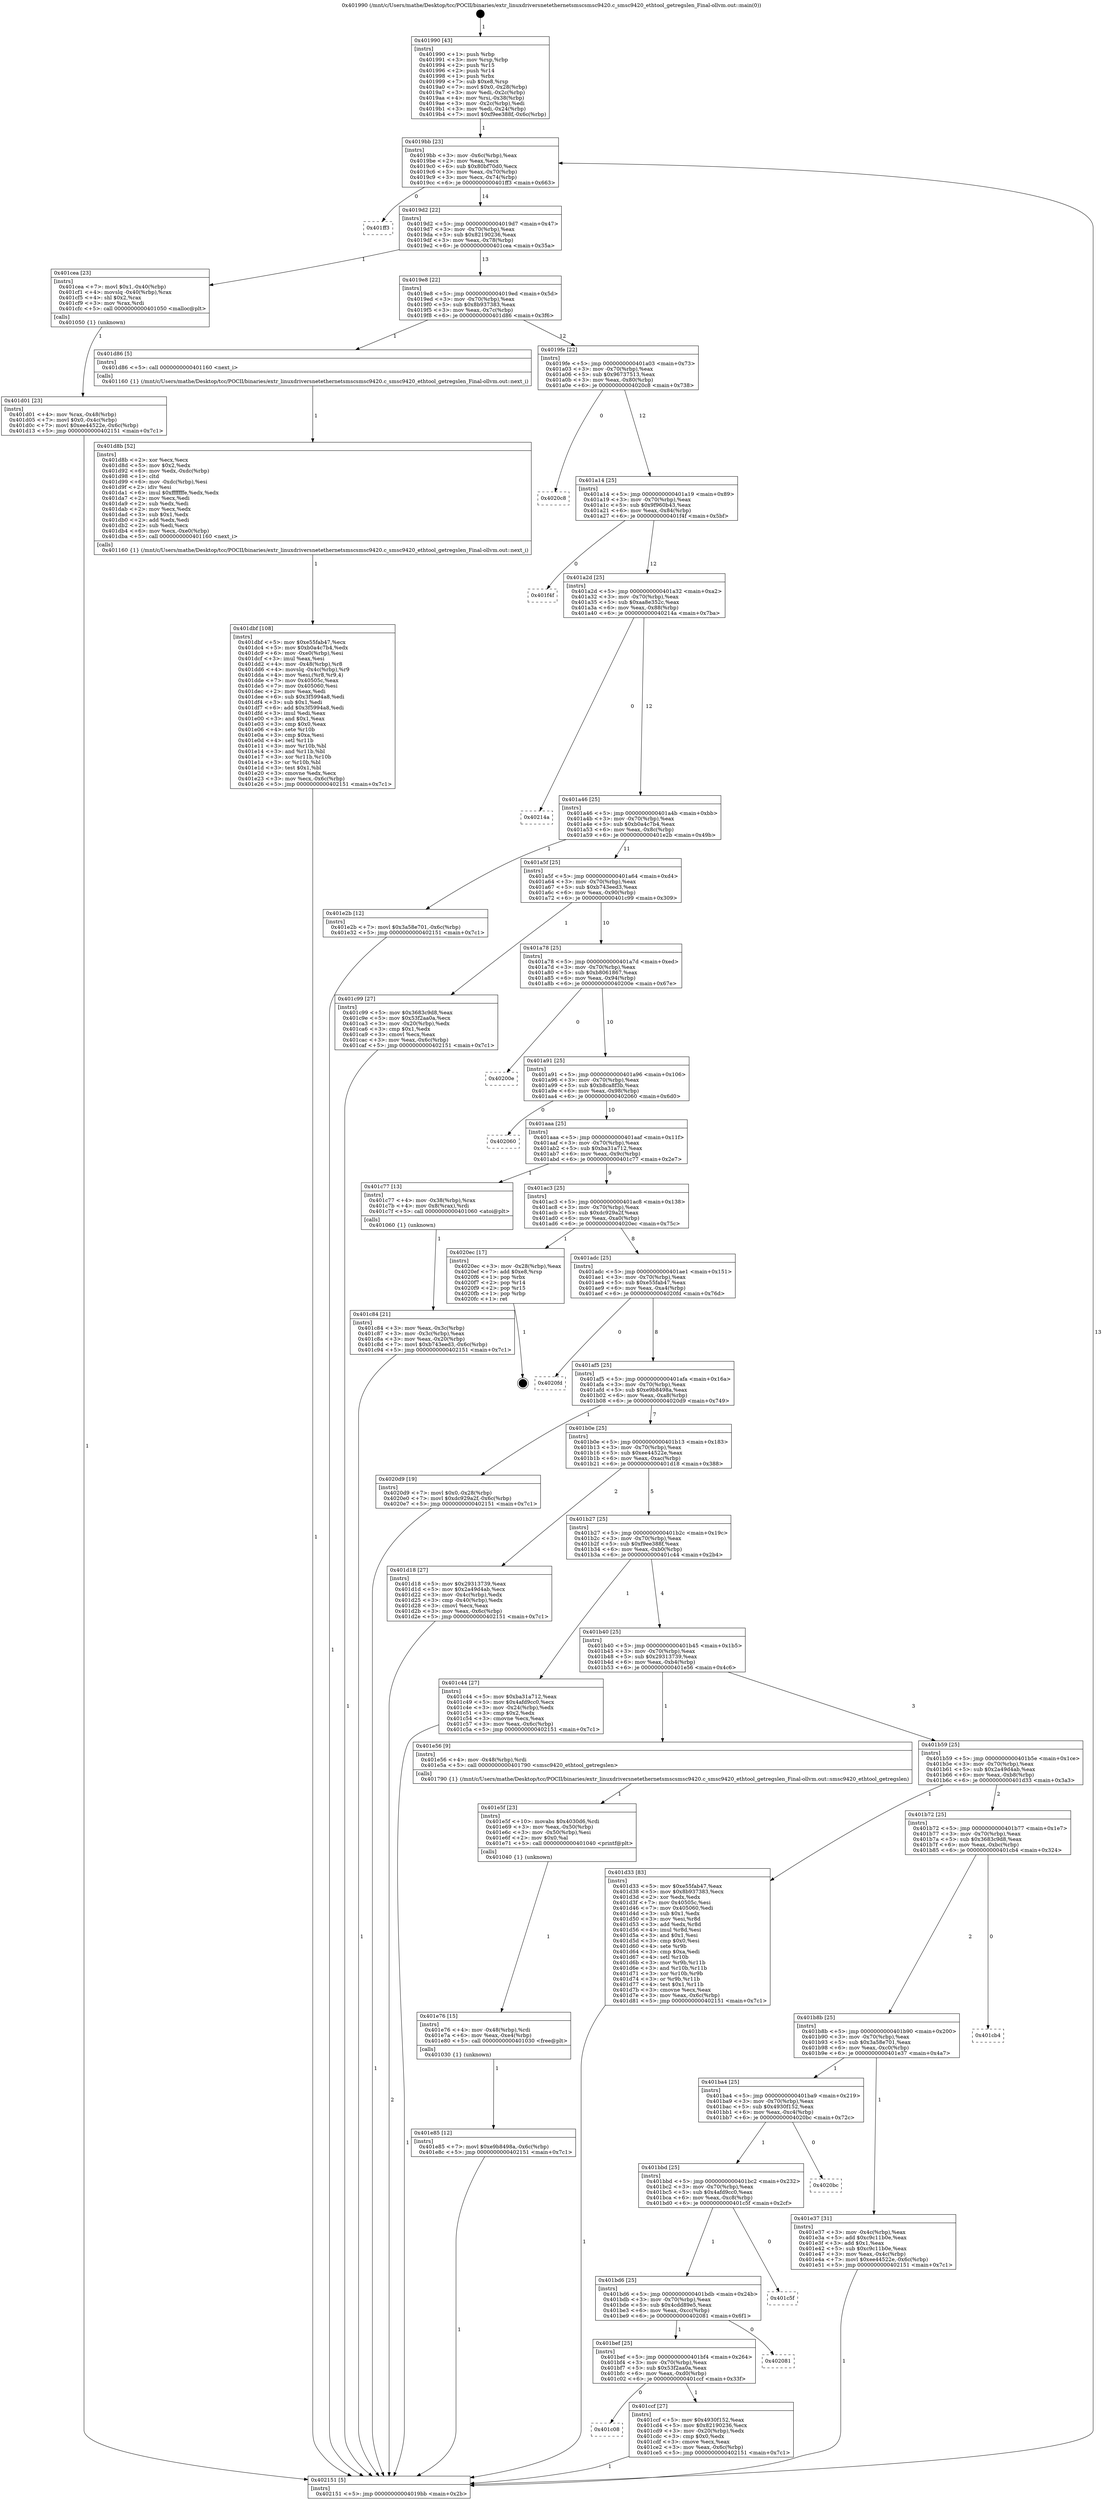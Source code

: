 digraph "0x401990" {
  label = "0x401990 (/mnt/c/Users/mathe/Desktop/tcc/POCII/binaries/extr_linuxdriversnetethernetsmscsmsc9420.c_smsc9420_ethtool_getregslen_Final-ollvm.out::main(0))"
  labelloc = "t"
  node[shape=record]

  Entry [label="",width=0.3,height=0.3,shape=circle,fillcolor=black,style=filled]
  "0x4019bb" [label="{
     0x4019bb [23]\l
     | [instrs]\l
     &nbsp;&nbsp;0x4019bb \<+3\>: mov -0x6c(%rbp),%eax\l
     &nbsp;&nbsp;0x4019be \<+2\>: mov %eax,%ecx\l
     &nbsp;&nbsp;0x4019c0 \<+6\>: sub $0x80bf70d0,%ecx\l
     &nbsp;&nbsp;0x4019c6 \<+3\>: mov %eax,-0x70(%rbp)\l
     &nbsp;&nbsp;0x4019c9 \<+3\>: mov %ecx,-0x74(%rbp)\l
     &nbsp;&nbsp;0x4019cc \<+6\>: je 0000000000401ff3 \<main+0x663\>\l
  }"]
  "0x401ff3" [label="{
     0x401ff3\l
  }", style=dashed]
  "0x4019d2" [label="{
     0x4019d2 [22]\l
     | [instrs]\l
     &nbsp;&nbsp;0x4019d2 \<+5\>: jmp 00000000004019d7 \<main+0x47\>\l
     &nbsp;&nbsp;0x4019d7 \<+3\>: mov -0x70(%rbp),%eax\l
     &nbsp;&nbsp;0x4019da \<+5\>: sub $0x82190236,%eax\l
     &nbsp;&nbsp;0x4019df \<+3\>: mov %eax,-0x78(%rbp)\l
     &nbsp;&nbsp;0x4019e2 \<+6\>: je 0000000000401cea \<main+0x35a\>\l
  }"]
  Exit [label="",width=0.3,height=0.3,shape=circle,fillcolor=black,style=filled,peripheries=2]
  "0x401cea" [label="{
     0x401cea [23]\l
     | [instrs]\l
     &nbsp;&nbsp;0x401cea \<+7\>: movl $0x1,-0x40(%rbp)\l
     &nbsp;&nbsp;0x401cf1 \<+4\>: movslq -0x40(%rbp),%rax\l
     &nbsp;&nbsp;0x401cf5 \<+4\>: shl $0x2,%rax\l
     &nbsp;&nbsp;0x401cf9 \<+3\>: mov %rax,%rdi\l
     &nbsp;&nbsp;0x401cfc \<+5\>: call 0000000000401050 \<malloc@plt\>\l
     | [calls]\l
     &nbsp;&nbsp;0x401050 \{1\} (unknown)\l
  }"]
  "0x4019e8" [label="{
     0x4019e8 [22]\l
     | [instrs]\l
     &nbsp;&nbsp;0x4019e8 \<+5\>: jmp 00000000004019ed \<main+0x5d\>\l
     &nbsp;&nbsp;0x4019ed \<+3\>: mov -0x70(%rbp),%eax\l
     &nbsp;&nbsp;0x4019f0 \<+5\>: sub $0x8b937383,%eax\l
     &nbsp;&nbsp;0x4019f5 \<+3\>: mov %eax,-0x7c(%rbp)\l
     &nbsp;&nbsp;0x4019f8 \<+6\>: je 0000000000401d86 \<main+0x3f6\>\l
  }"]
  "0x401e85" [label="{
     0x401e85 [12]\l
     | [instrs]\l
     &nbsp;&nbsp;0x401e85 \<+7\>: movl $0xe9b8498a,-0x6c(%rbp)\l
     &nbsp;&nbsp;0x401e8c \<+5\>: jmp 0000000000402151 \<main+0x7c1\>\l
  }"]
  "0x401d86" [label="{
     0x401d86 [5]\l
     | [instrs]\l
     &nbsp;&nbsp;0x401d86 \<+5\>: call 0000000000401160 \<next_i\>\l
     | [calls]\l
     &nbsp;&nbsp;0x401160 \{1\} (/mnt/c/Users/mathe/Desktop/tcc/POCII/binaries/extr_linuxdriversnetethernetsmscsmsc9420.c_smsc9420_ethtool_getregslen_Final-ollvm.out::next_i)\l
  }"]
  "0x4019fe" [label="{
     0x4019fe [22]\l
     | [instrs]\l
     &nbsp;&nbsp;0x4019fe \<+5\>: jmp 0000000000401a03 \<main+0x73\>\l
     &nbsp;&nbsp;0x401a03 \<+3\>: mov -0x70(%rbp),%eax\l
     &nbsp;&nbsp;0x401a06 \<+5\>: sub $0x96737513,%eax\l
     &nbsp;&nbsp;0x401a0b \<+3\>: mov %eax,-0x80(%rbp)\l
     &nbsp;&nbsp;0x401a0e \<+6\>: je 00000000004020c8 \<main+0x738\>\l
  }"]
  "0x401e76" [label="{
     0x401e76 [15]\l
     | [instrs]\l
     &nbsp;&nbsp;0x401e76 \<+4\>: mov -0x48(%rbp),%rdi\l
     &nbsp;&nbsp;0x401e7a \<+6\>: mov %eax,-0xe4(%rbp)\l
     &nbsp;&nbsp;0x401e80 \<+5\>: call 0000000000401030 \<free@plt\>\l
     | [calls]\l
     &nbsp;&nbsp;0x401030 \{1\} (unknown)\l
  }"]
  "0x4020c8" [label="{
     0x4020c8\l
  }", style=dashed]
  "0x401a14" [label="{
     0x401a14 [25]\l
     | [instrs]\l
     &nbsp;&nbsp;0x401a14 \<+5\>: jmp 0000000000401a19 \<main+0x89\>\l
     &nbsp;&nbsp;0x401a19 \<+3\>: mov -0x70(%rbp),%eax\l
     &nbsp;&nbsp;0x401a1c \<+5\>: sub $0x9f960b43,%eax\l
     &nbsp;&nbsp;0x401a21 \<+6\>: mov %eax,-0x84(%rbp)\l
     &nbsp;&nbsp;0x401a27 \<+6\>: je 0000000000401f4f \<main+0x5bf\>\l
  }"]
  "0x401e5f" [label="{
     0x401e5f [23]\l
     | [instrs]\l
     &nbsp;&nbsp;0x401e5f \<+10\>: movabs $0x4030d6,%rdi\l
     &nbsp;&nbsp;0x401e69 \<+3\>: mov %eax,-0x50(%rbp)\l
     &nbsp;&nbsp;0x401e6c \<+3\>: mov -0x50(%rbp),%esi\l
     &nbsp;&nbsp;0x401e6f \<+2\>: mov $0x0,%al\l
     &nbsp;&nbsp;0x401e71 \<+5\>: call 0000000000401040 \<printf@plt\>\l
     | [calls]\l
     &nbsp;&nbsp;0x401040 \{1\} (unknown)\l
  }"]
  "0x401f4f" [label="{
     0x401f4f\l
  }", style=dashed]
  "0x401a2d" [label="{
     0x401a2d [25]\l
     | [instrs]\l
     &nbsp;&nbsp;0x401a2d \<+5\>: jmp 0000000000401a32 \<main+0xa2\>\l
     &nbsp;&nbsp;0x401a32 \<+3\>: mov -0x70(%rbp),%eax\l
     &nbsp;&nbsp;0x401a35 \<+5\>: sub $0xaa8e352c,%eax\l
     &nbsp;&nbsp;0x401a3a \<+6\>: mov %eax,-0x88(%rbp)\l
     &nbsp;&nbsp;0x401a40 \<+6\>: je 000000000040214a \<main+0x7ba\>\l
  }"]
  "0x401dbf" [label="{
     0x401dbf [108]\l
     | [instrs]\l
     &nbsp;&nbsp;0x401dbf \<+5\>: mov $0xe55fab47,%ecx\l
     &nbsp;&nbsp;0x401dc4 \<+5\>: mov $0xb0a4c7b4,%edx\l
     &nbsp;&nbsp;0x401dc9 \<+6\>: mov -0xe0(%rbp),%esi\l
     &nbsp;&nbsp;0x401dcf \<+3\>: imul %eax,%esi\l
     &nbsp;&nbsp;0x401dd2 \<+4\>: mov -0x48(%rbp),%r8\l
     &nbsp;&nbsp;0x401dd6 \<+4\>: movslq -0x4c(%rbp),%r9\l
     &nbsp;&nbsp;0x401dda \<+4\>: mov %esi,(%r8,%r9,4)\l
     &nbsp;&nbsp;0x401dde \<+7\>: mov 0x40505c,%eax\l
     &nbsp;&nbsp;0x401de5 \<+7\>: mov 0x405060,%esi\l
     &nbsp;&nbsp;0x401dec \<+2\>: mov %eax,%edi\l
     &nbsp;&nbsp;0x401dee \<+6\>: sub $0x3f5994a8,%edi\l
     &nbsp;&nbsp;0x401df4 \<+3\>: sub $0x1,%edi\l
     &nbsp;&nbsp;0x401df7 \<+6\>: add $0x3f5994a8,%edi\l
     &nbsp;&nbsp;0x401dfd \<+3\>: imul %edi,%eax\l
     &nbsp;&nbsp;0x401e00 \<+3\>: and $0x1,%eax\l
     &nbsp;&nbsp;0x401e03 \<+3\>: cmp $0x0,%eax\l
     &nbsp;&nbsp;0x401e06 \<+4\>: sete %r10b\l
     &nbsp;&nbsp;0x401e0a \<+3\>: cmp $0xa,%esi\l
     &nbsp;&nbsp;0x401e0d \<+4\>: setl %r11b\l
     &nbsp;&nbsp;0x401e11 \<+3\>: mov %r10b,%bl\l
     &nbsp;&nbsp;0x401e14 \<+3\>: and %r11b,%bl\l
     &nbsp;&nbsp;0x401e17 \<+3\>: xor %r11b,%r10b\l
     &nbsp;&nbsp;0x401e1a \<+3\>: or %r10b,%bl\l
     &nbsp;&nbsp;0x401e1d \<+3\>: test $0x1,%bl\l
     &nbsp;&nbsp;0x401e20 \<+3\>: cmovne %edx,%ecx\l
     &nbsp;&nbsp;0x401e23 \<+3\>: mov %ecx,-0x6c(%rbp)\l
     &nbsp;&nbsp;0x401e26 \<+5\>: jmp 0000000000402151 \<main+0x7c1\>\l
  }"]
  "0x40214a" [label="{
     0x40214a\l
  }", style=dashed]
  "0x401a46" [label="{
     0x401a46 [25]\l
     | [instrs]\l
     &nbsp;&nbsp;0x401a46 \<+5\>: jmp 0000000000401a4b \<main+0xbb\>\l
     &nbsp;&nbsp;0x401a4b \<+3\>: mov -0x70(%rbp),%eax\l
     &nbsp;&nbsp;0x401a4e \<+5\>: sub $0xb0a4c7b4,%eax\l
     &nbsp;&nbsp;0x401a53 \<+6\>: mov %eax,-0x8c(%rbp)\l
     &nbsp;&nbsp;0x401a59 \<+6\>: je 0000000000401e2b \<main+0x49b\>\l
  }"]
  "0x401d8b" [label="{
     0x401d8b [52]\l
     | [instrs]\l
     &nbsp;&nbsp;0x401d8b \<+2\>: xor %ecx,%ecx\l
     &nbsp;&nbsp;0x401d8d \<+5\>: mov $0x2,%edx\l
     &nbsp;&nbsp;0x401d92 \<+6\>: mov %edx,-0xdc(%rbp)\l
     &nbsp;&nbsp;0x401d98 \<+1\>: cltd\l
     &nbsp;&nbsp;0x401d99 \<+6\>: mov -0xdc(%rbp),%esi\l
     &nbsp;&nbsp;0x401d9f \<+2\>: idiv %esi\l
     &nbsp;&nbsp;0x401da1 \<+6\>: imul $0xfffffffe,%edx,%edx\l
     &nbsp;&nbsp;0x401da7 \<+2\>: mov %ecx,%edi\l
     &nbsp;&nbsp;0x401da9 \<+2\>: sub %edx,%edi\l
     &nbsp;&nbsp;0x401dab \<+2\>: mov %ecx,%edx\l
     &nbsp;&nbsp;0x401dad \<+3\>: sub $0x1,%edx\l
     &nbsp;&nbsp;0x401db0 \<+2\>: add %edx,%edi\l
     &nbsp;&nbsp;0x401db2 \<+2\>: sub %edi,%ecx\l
     &nbsp;&nbsp;0x401db4 \<+6\>: mov %ecx,-0xe0(%rbp)\l
     &nbsp;&nbsp;0x401dba \<+5\>: call 0000000000401160 \<next_i\>\l
     | [calls]\l
     &nbsp;&nbsp;0x401160 \{1\} (/mnt/c/Users/mathe/Desktop/tcc/POCII/binaries/extr_linuxdriversnetethernetsmscsmsc9420.c_smsc9420_ethtool_getregslen_Final-ollvm.out::next_i)\l
  }"]
  "0x401e2b" [label="{
     0x401e2b [12]\l
     | [instrs]\l
     &nbsp;&nbsp;0x401e2b \<+7\>: movl $0x3a58e701,-0x6c(%rbp)\l
     &nbsp;&nbsp;0x401e32 \<+5\>: jmp 0000000000402151 \<main+0x7c1\>\l
  }"]
  "0x401a5f" [label="{
     0x401a5f [25]\l
     | [instrs]\l
     &nbsp;&nbsp;0x401a5f \<+5\>: jmp 0000000000401a64 \<main+0xd4\>\l
     &nbsp;&nbsp;0x401a64 \<+3\>: mov -0x70(%rbp),%eax\l
     &nbsp;&nbsp;0x401a67 \<+5\>: sub $0xb743eed3,%eax\l
     &nbsp;&nbsp;0x401a6c \<+6\>: mov %eax,-0x90(%rbp)\l
     &nbsp;&nbsp;0x401a72 \<+6\>: je 0000000000401c99 \<main+0x309\>\l
  }"]
  "0x401d01" [label="{
     0x401d01 [23]\l
     | [instrs]\l
     &nbsp;&nbsp;0x401d01 \<+4\>: mov %rax,-0x48(%rbp)\l
     &nbsp;&nbsp;0x401d05 \<+7\>: movl $0x0,-0x4c(%rbp)\l
     &nbsp;&nbsp;0x401d0c \<+7\>: movl $0xee44522e,-0x6c(%rbp)\l
     &nbsp;&nbsp;0x401d13 \<+5\>: jmp 0000000000402151 \<main+0x7c1\>\l
  }"]
  "0x401c99" [label="{
     0x401c99 [27]\l
     | [instrs]\l
     &nbsp;&nbsp;0x401c99 \<+5\>: mov $0x3683c9d8,%eax\l
     &nbsp;&nbsp;0x401c9e \<+5\>: mov $0x53f2aa0a,%ecx\l
     &nbsp;&nbsp;0x401ca3 \<+3\>: mov -0x20(%rbp),%edx\l
     &nbsp;&nbsp;0x401ca6 \<+3\>: cmp $0x1,%edx\l
     &nbsp;&nbsp;0x401ca9 \<+3\>: cmovl %ecx,%eax\l
     &nbsp;&nbsp;0x401cac \<+3\>: mov %eax,-0x6c(%rbp)\l
     &nbsp;&nbsp;0x401caf \<+5\>: jmp 0000000000402151 \<main+0x7c1\>\l
  }"]
  "0x401a78" [label="{
     0x401a78 [25]\l
     | [instrs]\l
     &nbsp;&nbsp;0x401a78 \<+5\>: jmp 0000000000401a7d \<main+0xed\>\l
     &nbsp;&nbsp;0x401a7d \<+3\>: mov -0x70(%rbp),%eax\l
     &nbsp;&nbsp;0x401a80 \<+5\>: sub $0xb8061867,%eax\l
     &nbsp;&nbsp;0x401a85 \<+6\>: mov %eax,-0x94(%rbp)\l
     &nbsp;&nbsp;0x401a8b \<+6\>: je 000000000040200e \<main+0x67e\>\l
  }"]
  "0x401c08" [label="{
     0x401c08\l
  }", style=dashed]
  "0x40200e" [label="{
     0x40200e\l
  }", style=dashed]
  "0x401a91" [label="{
     0x401a91 [25]\l
     | [instrs]\l
     &nbsp;&nbsp;0x401a91 \<+5\>: jmp 0000000000401a96 \<main+0x106\>\l
     &nbsp;&nbsp;0x401a96 \<+3\>: mov -0x70(%rbp),%eax\l
     &nbsp;&nbsp;0x401a99 \<+5\>: sub $0xb8ca8f3b,%eax\l
     &nbsp;&nbsp;0x401a9e \<+6\>: mov %eax,-0x98(%rbp)\l
     &nbsp;&nbsp;0x401aa4 \<+6\>: je 0000000000402060 \<main+0x6d0\>\l
  }"]
  "0x401ccf" [label="{
     0x401ccf [27]\l
     | [instrs]\l
     &nbsp;&nbsp;0x401ccf \<+5\>: mov $0x4930f152,%eax\l
     &nbsp;&nbsp;0x401cd4 \<+5\>: mov $0x82190236,%ecx\l
     &nbsp;&nbsp;0x401cd9 \<+3\>: mov -0x20(%rbp),%edx\l
     &nbsp;&nbsp;0x401cdc \<+3\>: cmp $0x0,%edx\l
     &nbsp;&nbsp;0x401cdf \<+3\>: cmove %ecx,%eax\l
     &nbsp;&nbsp;0x401ce2 \<+3\>: mov %eax,-0x6c(%rbp)\l
     &nbsp;&nbsp;0x401ce5 \<+5\>: jmp 0000000000402151 \<main+0x7c1\>\l
  }"]
  "0x402060" [label="{
     0x402060\l
  }", style=dashed]
  "0x401aaa" [label="{
     0x401aaa [25]\l
     | [instrs]\l
     &nbsp;&nbsp;0x401aaa \<+5\>: jmp 0000000000401aaf \<main+0x11f\>\l
     &nbsp;&nbsp;0x401aaf \<+3\>: mov -0x70(%rbp),%eax\l
     &nbsp;&nbsp;0x401ab2 \<+5\>: sub $0xba31a712,%eax\l
     &nbsp;&nbsp;0x401ab7 \<+6\>: mov %eax,-0x9c(%rbp)\l
     &nbsp;&nbsp;0x401abd \<+6\>: je 0000000000401c77 \<main+0x2e7\>\l
  }"]
  "0x401bef" [label="{
     0x401bef [25]\l
     | [instrs]\l
     &nbsp;&nbsp;0x401bef \<+5\>: jmp 0000000000401bf4 \<main+0x264\>\l
     &nbsp;&nbsp;0x401bf4 \<+3\>: mov -0x70(%rbp),%eax\l
     &nbsp;&nbsp;0x401bf7 \<+5\>: sub $0x53f2aa0a,%eax\l
     &nbsp;&nbsp;0x401bfc \<+6\>: mov %eax,-0xd0(%rbp)\l
     &nbsp;&nbsp;0x401c02 \<+6\>: je 0000000000401ccf \<main+0x33f\>\l
  }"]
  "0x401c77" [label="{
     0x401c77 [13]\l
     | [instrs]\l
     &nbsp;&nbsp;0x401c77 \<+4\>: mov -0x38(%rbp),%rax\l
     &nbsp;&nbsp;0x401c7b \<+4\>: mov 0x8(%rax),%rdi\l
     &nbsp;&nbsp;0x401c7f \<+5\>: call 0000000000401060 \<atoi@plt\>\l
     | [calls]\l
     &nbsp;&nbsp;0x401060 \{1\} (unknown)\l
  }"]
  "0x401ac3" [label="{
     0x401ac3 [25]\l
     | [instrs]\l
     &nbsp;&nbsp;0x401ac3 \<+5\>: jmp 0000000000401ac8 \<main+0x138\>\l
     &nbsp;&nbsp;0x401ac8 \<+3\>: mov -0x70(%rbp),%eax\l
     &nbsp;&nbsp;0x401acb \<+5\>: sub $0xdc929a2f,%eax\l
     &nbsp;&nbsp;0x401ad0 \<+6\>: mov %eax,-0xa0(%rbp)\l
     &nbsp;&nbsp;0x401ad6 \<+6\>: je 00000000004020ec \<main+0x75c\>\l
  }"]
  "0x402081" [label="{
     0x402081\l
  }", style=dashed]
  "0x4020ec" [label="{
     0x4020ec [17]\l
     | [instrs]\l
     &nbsp;&nbsp;0x4020ec \<+3\>: mov -0x28(%rbp),%eax\l
     &nbsp;&nbsp;0x4020ef \<+7\>: add $0xe8,%rsp\l
     &nbsp;&nbsp;0x4020f6 \<+1\>: pop %rbx\l
     &nbsp;&nbsp;0x4020f7 \<+2\>: pop %r14\l
     &nbsp;&nbsp;0x4020f9 \<+2\>: pop %r15\l
     &nbsp;&nbsp;0x4020fb \<+1\>: pop %rbp\l
     &nbsp;&nbsp;0x4020fc \<+1\>: ret\l
  }"]
  "0x401adc" [label="{
     0x401adc [25]\l
     | [instrs]\l
     &nbsp;&nbsp;0x401adc \<+5\>: jmp 0000000000401ae1 \<main+0x151\>\l
     &nbsp;&nbsp;0x401ae1 \<+3\>: mov -0x70(%rbp),%eax\l
     &nbsp;&nbsp;0x401ae4 \<+5\>: sub $0xe55fab47,%eax\l
     &nbsp;&nbsp;0x401ae9 \<+6\>: mov %eax,-0xa4(%rbp)\l
     &nbsp;&nbsp;0x401aef \<+6\>: je 00000000004020fd \<main+0x76d\>\l
  }"]
  "0x401bd6" [label="{
     0x401bd6 [25]\l
     | [instrs]\l
     &nbsp;&nbsp;0x401bd6 \<+5\>: jmp 0000000000401bdb \<main+0x24b\>\l
     &nbsp;&nbsp;0x401bdb \<+3\>: mov -0x70(%rbp),%eax\l
     &nbsp;&nbsp;0x401bde \<+5\>: sub $0x4cdd89e5,%eax\l
     &nbsp;&nbsp;0x401be3 \<+6\>: mov %eax,-0xcc(%rbp)\l
     &nbsp;&nbsp;0x401be9 \<+6\>: je 0000000000402081 \<main+0x6f1\>\l
  }"]
  "0x4020fd" [label="{
     0x4020fd\l
  }", style=dashed]
  "0x401af5" [label="{
     0x401af5 [25]\l
     | [instrs]\l
     &nbsp;&nbsp;0x401af5 \<+5\>: jmp 0000000000401afa \<main+0x16a\>\l
     &nbsp;&nbsp;0x401afa \<+3\>: mov -0x70(%rbp),%eax\l
     &nbsp;&nbsp;0x401afd \<+5\>: sub $0xe9b8498a,%eax\l
     &nbsp;&nbsp;0x401b02 \<+6\>: mov %eax,-0xa8(%rbp)\l
     &nbsp;&nbsp;0x401b08 \<+6\>: je 00000000004020d9 \<main+0x749\>\l
  }"]
  "0x401c5f" [label="{
     0x401c5f\l
  }", style=dashed]
  "0x4020d9" [label="{
     0x4020d9 [19]\l
     | [instrs]\l
     &nbsp;&nbsp;0x4020d9 \<+7\>: movl $0x0,-0x28(%rbp)\l
     &nbsp;&nbsp;0x4020e0 \<+7\>: movl $0xdc929a2f,-0x6c(%rbp)\l
     &nbsp;&nbsp;0x4020e7 \<+5\>: jmp 0000000000402151 \<main+0x7c1\>\l
  }"]
  "0x401b0e" [label="{
     0x401b0e [25]\l
     | [instrs]\l
     &nbsp;&nbsp;0x401b0e \<+5\>: jmp 0000000000401b13 \<main+0x183\>\l
     &nbsp;&nbsp;0x401b13 \<+3\>: mov -0x70(%rbp),%eax\l
     &nbsp;&nbsp;0x401b16 \<+5\>: sub $0xee44522e,%eax\l
     &nbsp;&nbsp;0x401b1b \<+6\>: mov %eax,-0xac(%rbp)\l
     &nbsp;&nbsp;0x401b21 \<+6\>: je 0000000000401d18 \<main+0x388\>\l
  }"]
  "0x401bbd" [label="{
     0x401bbd [25]\l
     | [instrs]\l
     &nbsp;&nbsp;0x401bbd \<+5\>: jmp 0000000000401bc2 \<main+0x232\>\l
     &nbsp;&nbsp;0x401bc2 \<+3\>: mov -0x70(%rbp),%eax\l
     &nbsp;&nbsp;0x401bc5 \<+5\>: sub $0x4afd9cc0,%eax\l
     &nbsp;&nbsp;0x401bca \<+6\>: mov %eax,-0xc8(%rbp)\l
     &nbsp;&nbsp;0x401bd0 \<+6\>: je 0000000000401c5f \<main+0x2cf\>\l
  }"]
  "0x401d18" [label="{
     0x401d18 [27]\l
     | [instrs]\l
     &nbsp;&nbsp;0x401d18 \<+5\>: mov $0x29313739,%eax\l
     &nbsp;&nbsp;0x401d1d \<+5\>: mov $0x2a49d4ab,%ecx\l
     &nbsp;&nbsp;0x401d22 \<+3\>: mov -0x4c(%rbp),%edx\l
     &nbsp;&nbsp;0x401d25 \<+3\>: cmp -0x40(%rbp),%edx\l
     &nbsp;&nbsp;0x401d28 \<+3\>: cmovl %ecx,%eax\l
     &nbsp;&nbsp;0x401d2b \<+3\>: mov %eax,-0x6c(%rbp)\l
     &nbsp;&nbsp;0x401d2e \<+5\>: jmp 0000000000402151 \<main+0x7c1\>\l
  }"]
  "0x401b27" [label="{
     0x401b27 [25]\l
     | [instrs]\l
     &nbsp;&nbsp;0x401b27 \<+5\>: jmp 0000000000401b2c \<main+0x19c\>\l
     &nbsp;&nbsp;0x401b2c \<+3\>: mov -0x70(%rbp),%eax\l
     &nbsp;&nbsp;0x401b2f \<+5\>: sub $0xf9ee388f,%eax\l
     &nbsp;&nbsp;0x401b34 \<+6\>: mov %eax,-0xb0(%rbp)\l
     &nbsp;&nbsp;0x401b3a \<+6\>: je 0000000000401c44 \<main+0x2b4\>\l
  }"]
  "0x4020bc" [label="{
     0x4020bc\l
  }", style=dashed]
  "0x401c44" [label="{
     0x401c44 [27]\l
     | [instrs]\l
     &nbsp;&nbsp;0x401c44 \<+5\>: mov $0xba31a712,%eax\l
     &nbsp;&nbsp;0x401c49 \<+5\>: mov $0x4afd9cc0,%ecx\l
     &nbsp;&nbsp;0x401c4e \<+3\>: mov -0x24(%rbp),%edx\l
     &nbsp;&nbsp;0x401c51 \<+3\>: cmp $0x2,%edx\l
     &nbsp;&nbsp;0x401c54 \<+3\>: cmovne %ecx,%eax\l
     &nbsp;&nbsp;0x401c57 \<+3\>: mov %eax,-0x6c(%rbp)\l
     &nbsp;&nbsp;0x401c5a \<+5\>: jmp 0000000000402151 \<main+0x7c1\>\l
  }"]
  "0x401b40" [label="{
     0x401b40 [25]\l
     | [instrs]\l
     &nbsp;&nbsp;0x401b40 \<+5\>: jmp 0000000000401b45 \<main+0x1b5\>\l
     &nbsp;&nbsp;0x401b45 \<+3\>: mov -0x70(%rbp),%eax\l
     &nbsp;&nbsp;0x401b48 \<+5\>: sub $0x29313739,%eax\l
     &nbsp;&nbsp;0x401b4d \<+6\>: mov %eax,-0xb4(%rbp)\l
     &nbsp;&nbsp;0x401b53 \<+6\>: je 0000000000401e56 \<main+0x4c6\>\l
  }"]
  "0x402151" [label="{
     0x402151 [5]\l
     | [instrs]\l
     &nbsp;&nbsp;0x402151 \<+5\>: jmp 00000000004019bb \<main+0x2b\>\l
  }"]
  "0x401990" [label="{
     0x401990 [43]\l
     | [instrs]\l
     &nbsp;&nbsp;0x401990 \<+1\>: push %rbp\l
     &nbsp;&nbsp;0x401991 \<+3\>: mov %rsp,%rbp\l
     &nbsp;&nbsp;0x401994 \<+2\>: push %r15\l
     &nbsp;&nbsp;0x401996 \<+2\>: push %r14\l
     &nbsp;&nbsp;0x401998 \<+1\>: push %rbx\l
     &nbsp;&nbsp;0x401999 \<+7\>: sub $0xe8,%rsp\l
     &nbsp;&nbsp;0x4019a0 \<+7\>: movl $0x0,-0x28(%rbp)\l
     &nbsp;&nbsp;0x4019a7 \<+3\>: mov %edi,-0x2c(%rbp)\l
     &nbsp;&nbsp;0x4019aa \<+4\>: mov %rsi,-0x38(%rbp)\l
     &nbsp;&nbsp;0x4019ae \<+3\>: mov -0x2c(%rbp),%edi\l
     &nbsp;&nbsp;0x4019b1 \<+3\>: mov %edi,-0x24(%rbp)\l
     &nbsp;&nbsp;0x4019b4 \<+7\>: movl $0xf9ee388f,-0x6c(%rbp)\l
  }"]
  "0x401c84" [label="{
     0x401c84 [21]\l
     | [instrs]\l
     &nbsp;&nbsp;0x401c84 \<+3\>: mov %eax,-0x3c(%rbp)\l
     &nbsp;&nbsp;0x401c87 \<+3\>: mov -0x3c(%rbp),%eax\l
     &nbsp;&nbsp;0x401c8a \<+3\>: mov %eax,-0x20(%rbp)\l
     &nbsp;&nbsp;0x401c8d \<+7\>: movl $0xb743eed3,-0x6c(%rbp)\l
     &nbsp;&nbsp;0x401c94 \<+5\>: jmp 0000000000402151 \<main+0x7c1\>\l
  }"]
  "0x401ba4" [label="{
     0x401ba4 [25]\l
     | [instrs]\l
     &nbsp;&nbsp;0x401ba4 \<+5\>: jmp 0000000000401ba9 \<main+0x219\>\l
     &nbsp;&nbsp;0x401ba9 \<+3\>: mov -0x70(%rbp),%eax\l
     &nbsp;&nbsp;0x401bac \<+5\>: sub $0x4930f152,%eax\l
     &nbsp;&nbsp;0x401bb1 \<+6\>: mov %eax,-0xc4(%rbp)\l
     &nbsp;&nbsp;0x401bb7 \<+6\>: je 00000000004020bc \<main+0x72c\>\l
  }"]
  "0x401e56" [label="{
     0x401e56 [9]\l
     | [instrs]\l
     &nbsp;&nbsp;0x401e56 \<+4\>: mov -0x48(%rbp),%rdi\l
     &nbsp;&nbsp;0x401e5a \<+5\>: call 0000000000401790 \<smsc9420_ethtool_getregslen\>\l
     | [calls]\l
     &nbsp;&nbsp;0x401790 \{1\} (/mnt/c/Users/mathe/Desktop/tcc/POCII/binaries/extr_linuxdriversnetethernetsmscsmsc9420.c_smsc9420_ethtool_getregslen_Final-ollvm.out::smsc9420_ethtool_getregslen)\l
  }"]
  "0x401b59" [label="{
     0x401b59 [25]\l
     | [instrs]\l
     &nbsp;&nbsp;0x401b59 \<+5\>: jmp 0000000000401b5e \<main+0x1ce\>\l
     &nbsp;&nbsp;0x401b5e \<+3\>: mov -0x70(%rbp),%eax\l
     &nbsp;&nbsp;0x401b61 \<+5\>: sub $0x2a49d4ab,%eax\l
     &nbsp;&nbsp;0x401b66 \<+6\>: mov %eax,-0xb8(%rbp)\l
     &nbsp;&nbsp;0x401b6c \<+6\>: je 0000000000401d33 \<main+0x3a3\>\l
  }"]
  "0x401e37" [label="{
     0x401e37 [31]\l
     | [instrs]\l
     &nbsp;&nbsp;0x401e37 \<+3\>: mov -0x4c(%rbp),%eax\l
     &nbsp;&nbsp;0x401e3a \<+5\>: add $0xc9c11b0e,%eax\l
     &nbsp;&nbsp;0x401e3f \<+3\>: add $0x1,%eax\l
     &nbsp;&nbsp;0x401e42 \<+5\>: sub $0xc9c11b0e,%eax\l
     &nbsp;&nbsp;0x401e47 \<+3\>: mov %eax,-0x4c(%rbp)\l
     &nbsp;&nbsp;0x401e4a \<+7\>: movl $0xee44522e,-0x6c(%rbp)\l
     &nbsp;&nbsp;0x401e51 \<+5\>: jmp 0000000000402151 \<main+0x7c1\>\l
  }"]
  "0x401d33" [label="{
     0x401d33 [83]\l
     | [instrs]\l
     &nbsp;&nbsp;0x401d33 \<+5\>: mov $0xe55fab47,%eax\l
     &nbsp;&nbsp;0x401d38 \<+5\>: mov $0x8b937383,%ecx\l
     &nbsp;&nbsp;0x401d3d \<+2\>: xor %edx,%edx\l
     &nbsp;&nbsp;0x401d3f \<+7\>: mov 0x40505c,%esi\l
     &nbsp;&nbsp;0x401d46 \<+7\>: mov 0x405060,%edi\l
     &nbsp;&nbsp;0x401d4d \<+3\>: sub $0x1,%edx\l
     &nbsp;&nbsp;0x401d50 \<+3\>: mov %esi,%r8d\l
     &nbsp;&nbsp;0x401d53 \<+3\>: add %edx,%r8d\l
     &nbsp;&nbsp;0x401d56 \<+4\>: imul %r8d,%esi\l
     &nbsp;&nbsp;0x401d5a \<+3\>: and $0x1,%esi\l
     &nbsp;&nbsp;0x401d5d \<+3\>: cmp $0x0,%esi\l
     &nbsp;&nbsp;0x401d60 \<+4\>: sete %r9b\l
     &nbsp;&nbsp;0x401d64 \<+3\>: cmp $0xa,%edi\l
     &nbsp;&nbsp;0x401d67 \<+4\>: setl %r10b\l
     &nbsp;&nbsp;0x401d6b \<+3\>: mov %r9b,%r11b\l
     &nbsp;&nbsp;0x401d6e \<+3\>: and %r10b,%r11b\l
     &nbsp;&nbsp;0x401d71 \<+3\>: xor %r10b,%r9b\l
     &nbsp;&nbsp;0x401d74 \<+3\>: or %r9b,%r11b\l
     &nbsp;&nbsp;0x401d77 \<+4\>: test $0x1,%r11b\l
     &nbsp;&nbsp;0x401d7b \<+3\>: cmovne %ecx,%eax\l
     &nbsp;&nbsp;0x401d7e \<+3\>: mov %eax,-0x6c(%rbp)\l
     &nbsp;&nbsp;0x401d81 \<+5\>: jmp 0000000000402151 \<main+0x7c1\>\l
  }"]
  "0x401b72" [label="{
     0x401b72 [25]\l
     | [instrs]\l
     &nbsp;&nbsp;0x401b72 \<+5\>: jmp 0000000000401b77 \<main+0x1e7\>\l
     &nbsp;&nbsp;0x401b77 \<+3\>: mov -0x70(%rbp),%eax\l
     &nbsp;&nbsp;0x401b7a \<+5\>: sub $0x3683c9d8,%eax\l
     &nbsp;&nbsp;0x401b7f \<+6\>: mov %eax,-0xbc(%rbp)\l
     &nbsp;&nbsp;0x401b85 \<+6\>: je 0000000000401cb4 \<main+0x324\>\l
  }"]
  "0x401b8b" [label="{
     0x401b8b [25]\l
     | [instrs]\l
     &nbsp;&nbsp;0x401b8b \<+5\>: jmp 0000000000401b90 \<main+0x200\>\l
     &nbsp;&nbsp;0x401b90 \<+3\>: mov -0x70(%rbp),%eax\l
     &nbsp;&nbsp;0x401b93 \<+5\>: sub $0x3a58e701,%eax\l
     &nbsp;&nbsp;0x401b98 \<+6\>: mov %eax,-0xc0(%rbp)\l
     &nbsp;&nbsp;0x401b9e \<+6\>: je 0000000000401e37 \<main+0x4a7\>\l
  }"]
  "0x401cb4" [label="{
     0x401cb4\l
  }", style=dashed]
  Entry -> "0x401990" [label=" 1"]
  "0x4019bb" -> "0x401ff3" [label=" 0"]
  "0x4019bb" -> "0x4019d2" [label=" 14"]
  "0x4020ec" -> Exit [label=" 1"]
  "0x4019d2" -> "0x401cea" [label=" 1"]
  "0x4019d2" -> "0x4019e8" [label=" 13"]
  "0x4020d9" -> "0x402151" [label=" 1"]
  "0x4019e8" -> "0x401d86" [label=" 1"]
  "0x4019e8" -> "0x4019fe" [label=" 12"]
  "0x401e85" -> "0x402151" [label=" 1"]
  "0x4019fe" -> "0x4020c8" [label=" 0"]
  "0x4019fe" -> "0x401a14" [label=" 12"]
  "0x401e76" -> "0x401e85" [label=" 1"]
  "0x401a14" -> "0x401f4f" [label=" 0"]
  "0x401a14" -> "0x401a2d" [label=" 12"]
  "0x401e5f" -> "0x401e76" [label=" 1"]
  "0x401a2d" -> "0x40214a" [label=" 0"]
  "0x401a2d" -> "0x401a46" [label=" 12"]
  "0x401e56" -> "0x401e5f" [label=" 1"]
  "0x401a46" -> "0x401e2b" [label=" 1"]
  "0x401a46" -> "0x401a5f" [label=" 11"]
  "0x401e37" -> "0x402151" [label=" 1"]
  "0x401a5f" -> "0x401c99" [label=" 1"]
  "0x401a5f" -> "0x401a78" [label=" 10"]
  "0x401e2b" -> "0x402151" [label=" 1"]
  "0x401a78" -> "0x40200e" [label=" 0"]
  "0x401a78" -> "0x401a91" [label=" 10"]
  "0x401dbf" -> "0x402151" [label=" 1"]
  "0x401a91" -> "0x402060" [label=" 0"]
  "0x401a91" -> "0x401aaa" [label=" 10"]
  "0x401d8b" -> "0x401dbf" [label=" 1"]
  "0x401aaa" -> "0x401c77" [label=" 1"]
  "0x401aaa" -> "0x401ac3" [label=" 9"]
  "0x401d33" -> "0x402151" [label=" 1"]
  "0x401ac3" -> "0x4020ec" [label=" 1"]
  "0x401ac3" -> "0x401adc" [label=" 8"]
  "0x401d18" -> "0x402151" [label=" 2"]
  "0x401adc" -> "0x4020fd" [label=" 0"]
  "0x401adc" -> "0x401af5" [label=" 8"]
  "0x401cea" -> "0x401d01" [label=" 1"]
  "0x401af5" -> "0x4020d9" [label=" 1"]
  "0x401af5" -> "0x401b0e" [label=" 7"]
  "0x401ccf" -> "0x402151" [label=" 1"]
  "0x401b0e" -> "0x401d18" [label=" 2"]
  "0x401b0e" -> "0x401b27" [label=" 5"]
  "0x401bef" -> "0x401ccf" [label=" 1"]
  "0x401b27" -> "0x401c44" [label=" 1"]
  "0x401b27" -> "0x401b40" [label=" 4"]
  "0x401c44" -> "0x402151" [label=" 1"]
  "0x401990" -> "0x4019bb" [label=" 1"]
  "0x402151" -> "0x4019bb" [label=" 13"]
  "0x401c77" -> "0x401c84" [label=" 1"]
  "0x401c84" -> "0x402151" [label=" 1"]
  "0x401c99" -> "0x402151" [label=" 1"]
  "0x401d86" -> "0x401d8b" [label=" 1"]
  "0x401b40" -> "0x401e56" [label=" 1"]
  "0x401b40" -> "0x401b59" [label=" 3"]
  "0x401bd6" -> "0x402081" [label=" 0"]
  "0x401b59" -> "0x401d33" [label=" 1"]
  "0x401b59" -> "0x401b72" [label=" 2"]
  "0x401d01" -> "0x402151" [label=" 1"]
  "0x401b72" -> "0x401cb4" [label=" 0"]
  "0x401b72" -> "0x401b8b" [label=" 2"]
  "0x401bbd" -> "0x401bd6" [label=" 1"]
  "0x401b8b" -> "0x401e37" [label=" 1"]
  "0x401b8b" -> "0x401ba4" [label=" 1"]
  "0x401bd6" -> "0x401bef" [label=" 1"]
  "0x401ba4" -> "0x4020bc" [label=" 0"]
  "0x401ba4" -> "0x401bbd" [label=" 1"]
  "0x401bef" -> "0x401c08" [label=" 0"]
  "0x401bbd" -> "0x401c5f" [label=" 0"]
}
